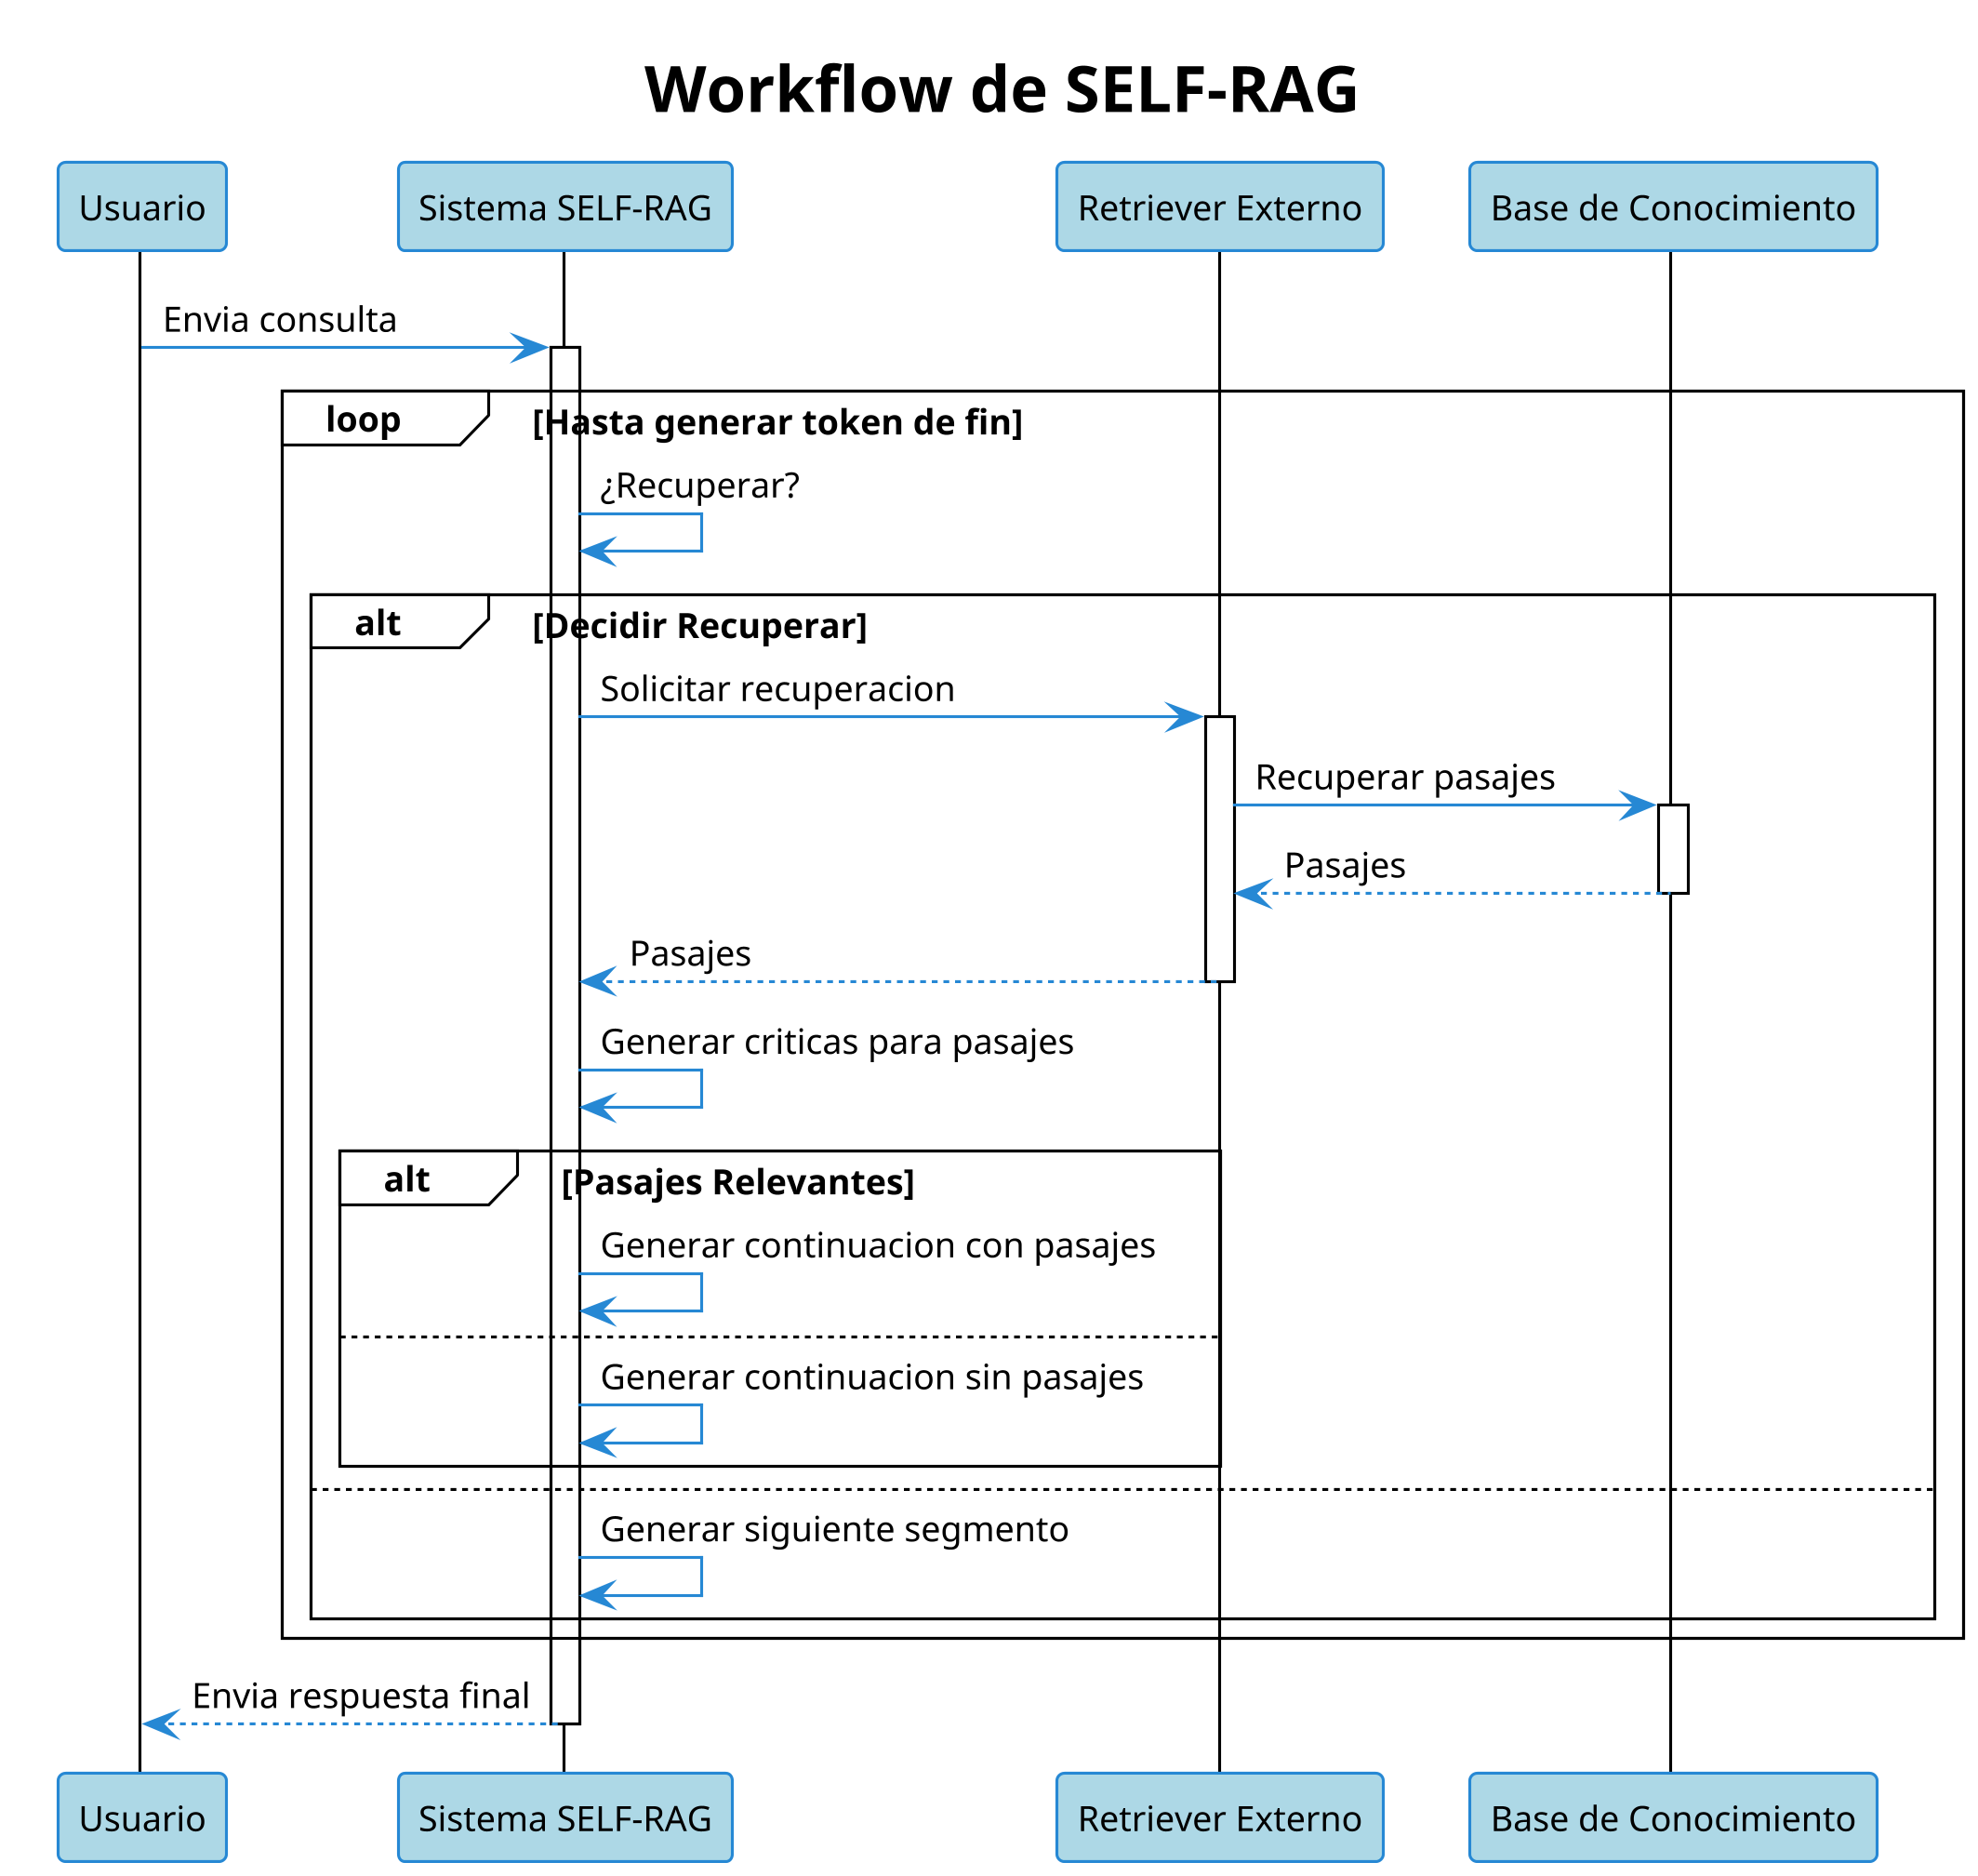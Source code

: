 @startuml "Workflow de SELF-RAG"
' Mejora la legibilidad y la calidad de la imagen para documentos.
!theme plain
skinparam {
    dpi 300
    shadowing false
    backgroundColor transparent
    defaultFontName "Arial"
    defaultFontSize 12

    sequence {
        participantBorderColor #2688d4
        participantBackgroundColor #add8e6
        actorBorderColor #2688d4
        actorBackgroundColor #ffdead
    }

    arrow {
        color #2688d4
    }
}

title Workflow de SELF-RAG

participant "Usuario" as User
participant "Sistema SELF-RAG" as SELFRAGSystem
participant "Retriever Externo" as ExternalRetriever
participant "Base de Conocimiento" as KnowledgeBase

User -> SELFRAGSystem: Envia consulta
activate SELFRAGSystem

loop Hasta generar token de fin
    SELFRAGSystem -> SELFRAGSystem: ¿Recuperar?
    alt Decidir Recuperar
        SELFRAGSystem -> ExternalRetriever: Solicitar recuperacion
        activate ExternalRetriever
        ExternalRetriever -> KnowledgeBase: Recuperar pasajes
        activate KnowledgeBase
        KnowledgeBase --> ExternalRetriever: Pasajes
        deactivate KnowledgeBase
        ExternalRetriever --> SELFRAGSystem: Pasajes
        deactivate ExternalRetriever
        SELFRAGSystem -> SELFRAGSystem: Generar criticas para pasajes
        alt Pasajes Relevantes
            SELFRAGSystem -> SELFRAGSystem: Generar continuacion con pasajes
        else
            SELFRAGSystem -> SELFRAGSystem: Generar continuacion sin pasajes
        end
    else
        SELFRAGSystem -> SELFRAGSystem: Generar siguiente segmento
    end
end

SELFRAGSystem --> User: Envia respuesta final
deactivate SELFRAGSystem

@enduml